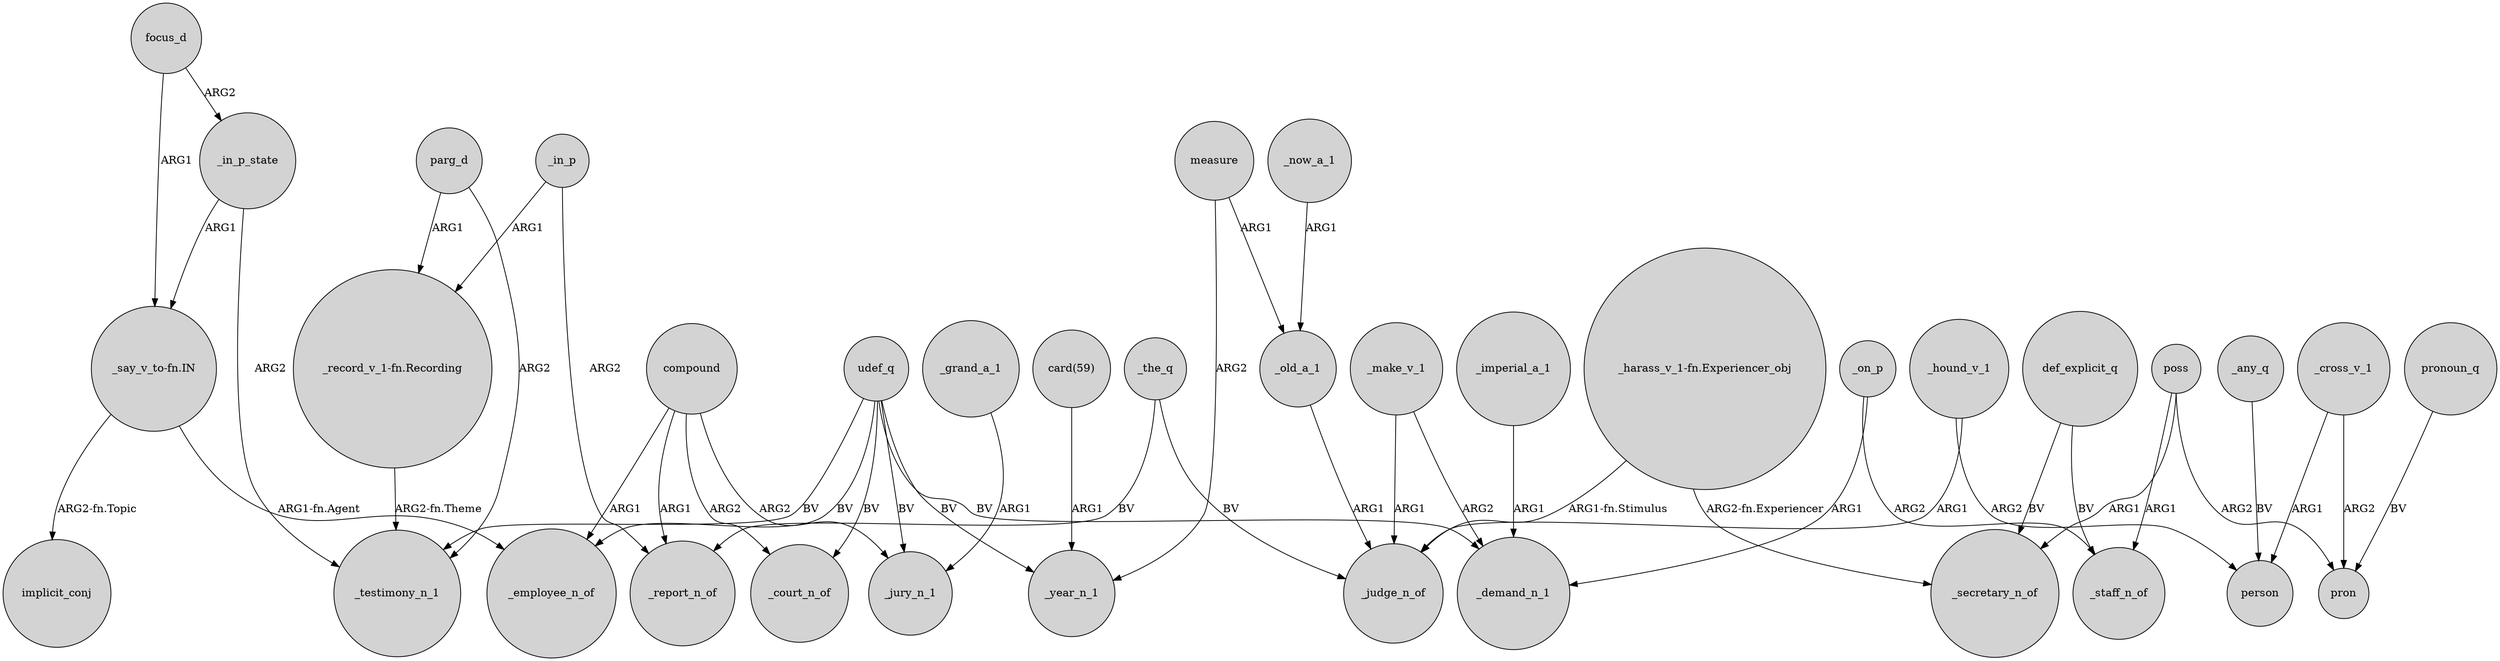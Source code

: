 digraph {
	node [shape=circle style=filled]
	"_say_v_to-fn.IN" -> _employee_n_of [label="ARG1-fn.Agent"]
	compound -> _report_n_of [label=ARG1]
	_on_p -> _staff_n_of [label=ARG2]
	def_explicit_q -> _secretary_n_of [label=BV]
	_make_v_1 -> _judge_n_of [label=ARG1]
	poss -> pron [label=ARG2]
	_in_p_state -> _testimony_n_1 [label=ARG2]
	udef_q -> _employee_n_of [label=BV]
	measure -> _year_n_1 [label=ARG2]
	_cross_v_1 -> person [label=ARG1]
	_in_p -> _report_n_of [label=ARG2]
	udef_q -> _court_n_of [label=BV]
	focus_d -> _in_p_state [label=ARG2]
	_on_p -> _demand_n_1 [label=ARG1]
	"_harass_v_1-fn.Experiencer_obj" -> _secretary_n_of [label="ARG2-fn.Experiencer"]
	compound -> _employee_n_of [label=ARG1]
	_hound_v_1 -> person [label=ARG2]
	_in_p -> "_record_v_1-fn.Recording" [label=ARG1]
	"_say_v_to-fn.IN" -> implicit_conj [label="ARG2-fn.Topic"]
	_cross_v_1 -> pron [label=ARG2]
	measure -> _old_a_1 [label=ARG1]
	_grand_a_1 -> _jury_n_1 [label=ARG1]
	parg_d -> "_record_v_1-fn.Recording" [label=ARG1]
	parg_d -> _testimony_n_1 [label=ARG2]
	def_explicit_q -> _staff_n_of [label=BV]
	pronoun_q -> pron [label=BV]
	_make_v_1 -> _demand_n_1 [label=ARG2]
	_in_p_state -> "_say_v_to-fn.IN" [label=ARG1]
	compound -> _jury_n_1 [label=ARG2]
	poss -> _staff_n_of [label=ARG1]
	_hound_v_1 -> _judge_n_of [label=ARG1]
	_the_q -> _report_n_of [label=BV]
	compound -> _court_n_of [label=ARG2]
	udef_q -> _demand_n_1 [label=BV]
	_now_a_1 -> _old_a_1 [label=ARG1]
	"card(59)" -> _year_n_1 [label=ARG1]
	poss -> _secretary_n_of [label=ARG1]
	"_record_v_1-fn.Recording" -> _testimony_n_1 [label="ARG2-fn.Theme"]
	udef_q -> _year_n_1 [label=BV]
	_any_q -> person [label=BV]
	udef_q -> _jury_n_1 [label=BV]
	_the_q -> _judge_n_of [label=BV]
	_old_a_1 -> _judge_n_of [label=ARG1]
	"_harass_v_1-fn.Experiencer_obj" -> _judge_n_of [label="ARG1-fn.Stimulus"]
	udef_q -> _testimony_n_1 [label=BV]
	_imperial_a_1 -> _demand_n_1 [label=ARG1]
	focus_d -> "_say_v_to-fn.IN" [label=ARG1]
}
